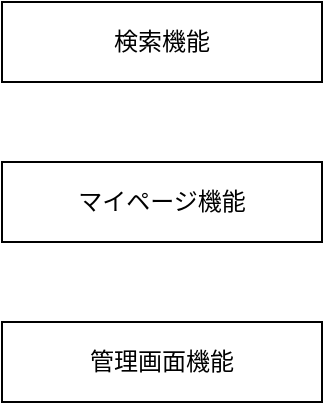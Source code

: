 <mxfile version="20.5.3" type="github">
  <diagram id="nBwjC7HzC-toV3b1rswN" name="Page-1">
    <mxGraphModel dx="1379" dy="798" grid="1" gridSize="10" guides="1" tooltips="1" connect="1" arrows="1" fold="1" page="1" pageScale="1" pageWidth="850" pageHeight="1100" math="0" shadow="0">
      <root>
        <mxCell id="0" />
        <mxCell id="1" parent="0" />
        <mxCell id="Uiuv5N7ZUfGhst5ddR6n-1" value="検索機能" style="rounded=0;whiteSpace=wrap;html=1;" vertex="1" parent="1">
          <mxGeometry x="40" y="40" width="160" height="40" as="geometry" />
        </mxCell>
        <mxCell id="Uiuv5N7ZUfGhst5ddR6n-2" value="管理画面機能" style="rounded=0;whiteSpace=wrap;html=1;" vertex="1" parent="1">
          <mxGeometry x="40" y="200" width="160" height="40" as="geometry" />
        </mxCell>
        <mxCell id="Uiuv5N7ZUfGhst5ddR6n-3" value="マイページ機能" style="rounded=0;whiteSpace=wrap;html=1;" vertex="1" parent="1">
          <mxGeometry x="40" y="120" width="160" height="40" as="geometry" />
        </mxCell>
      </root>
    </mxGraphModel>
  </diagram>
</mxfile>
